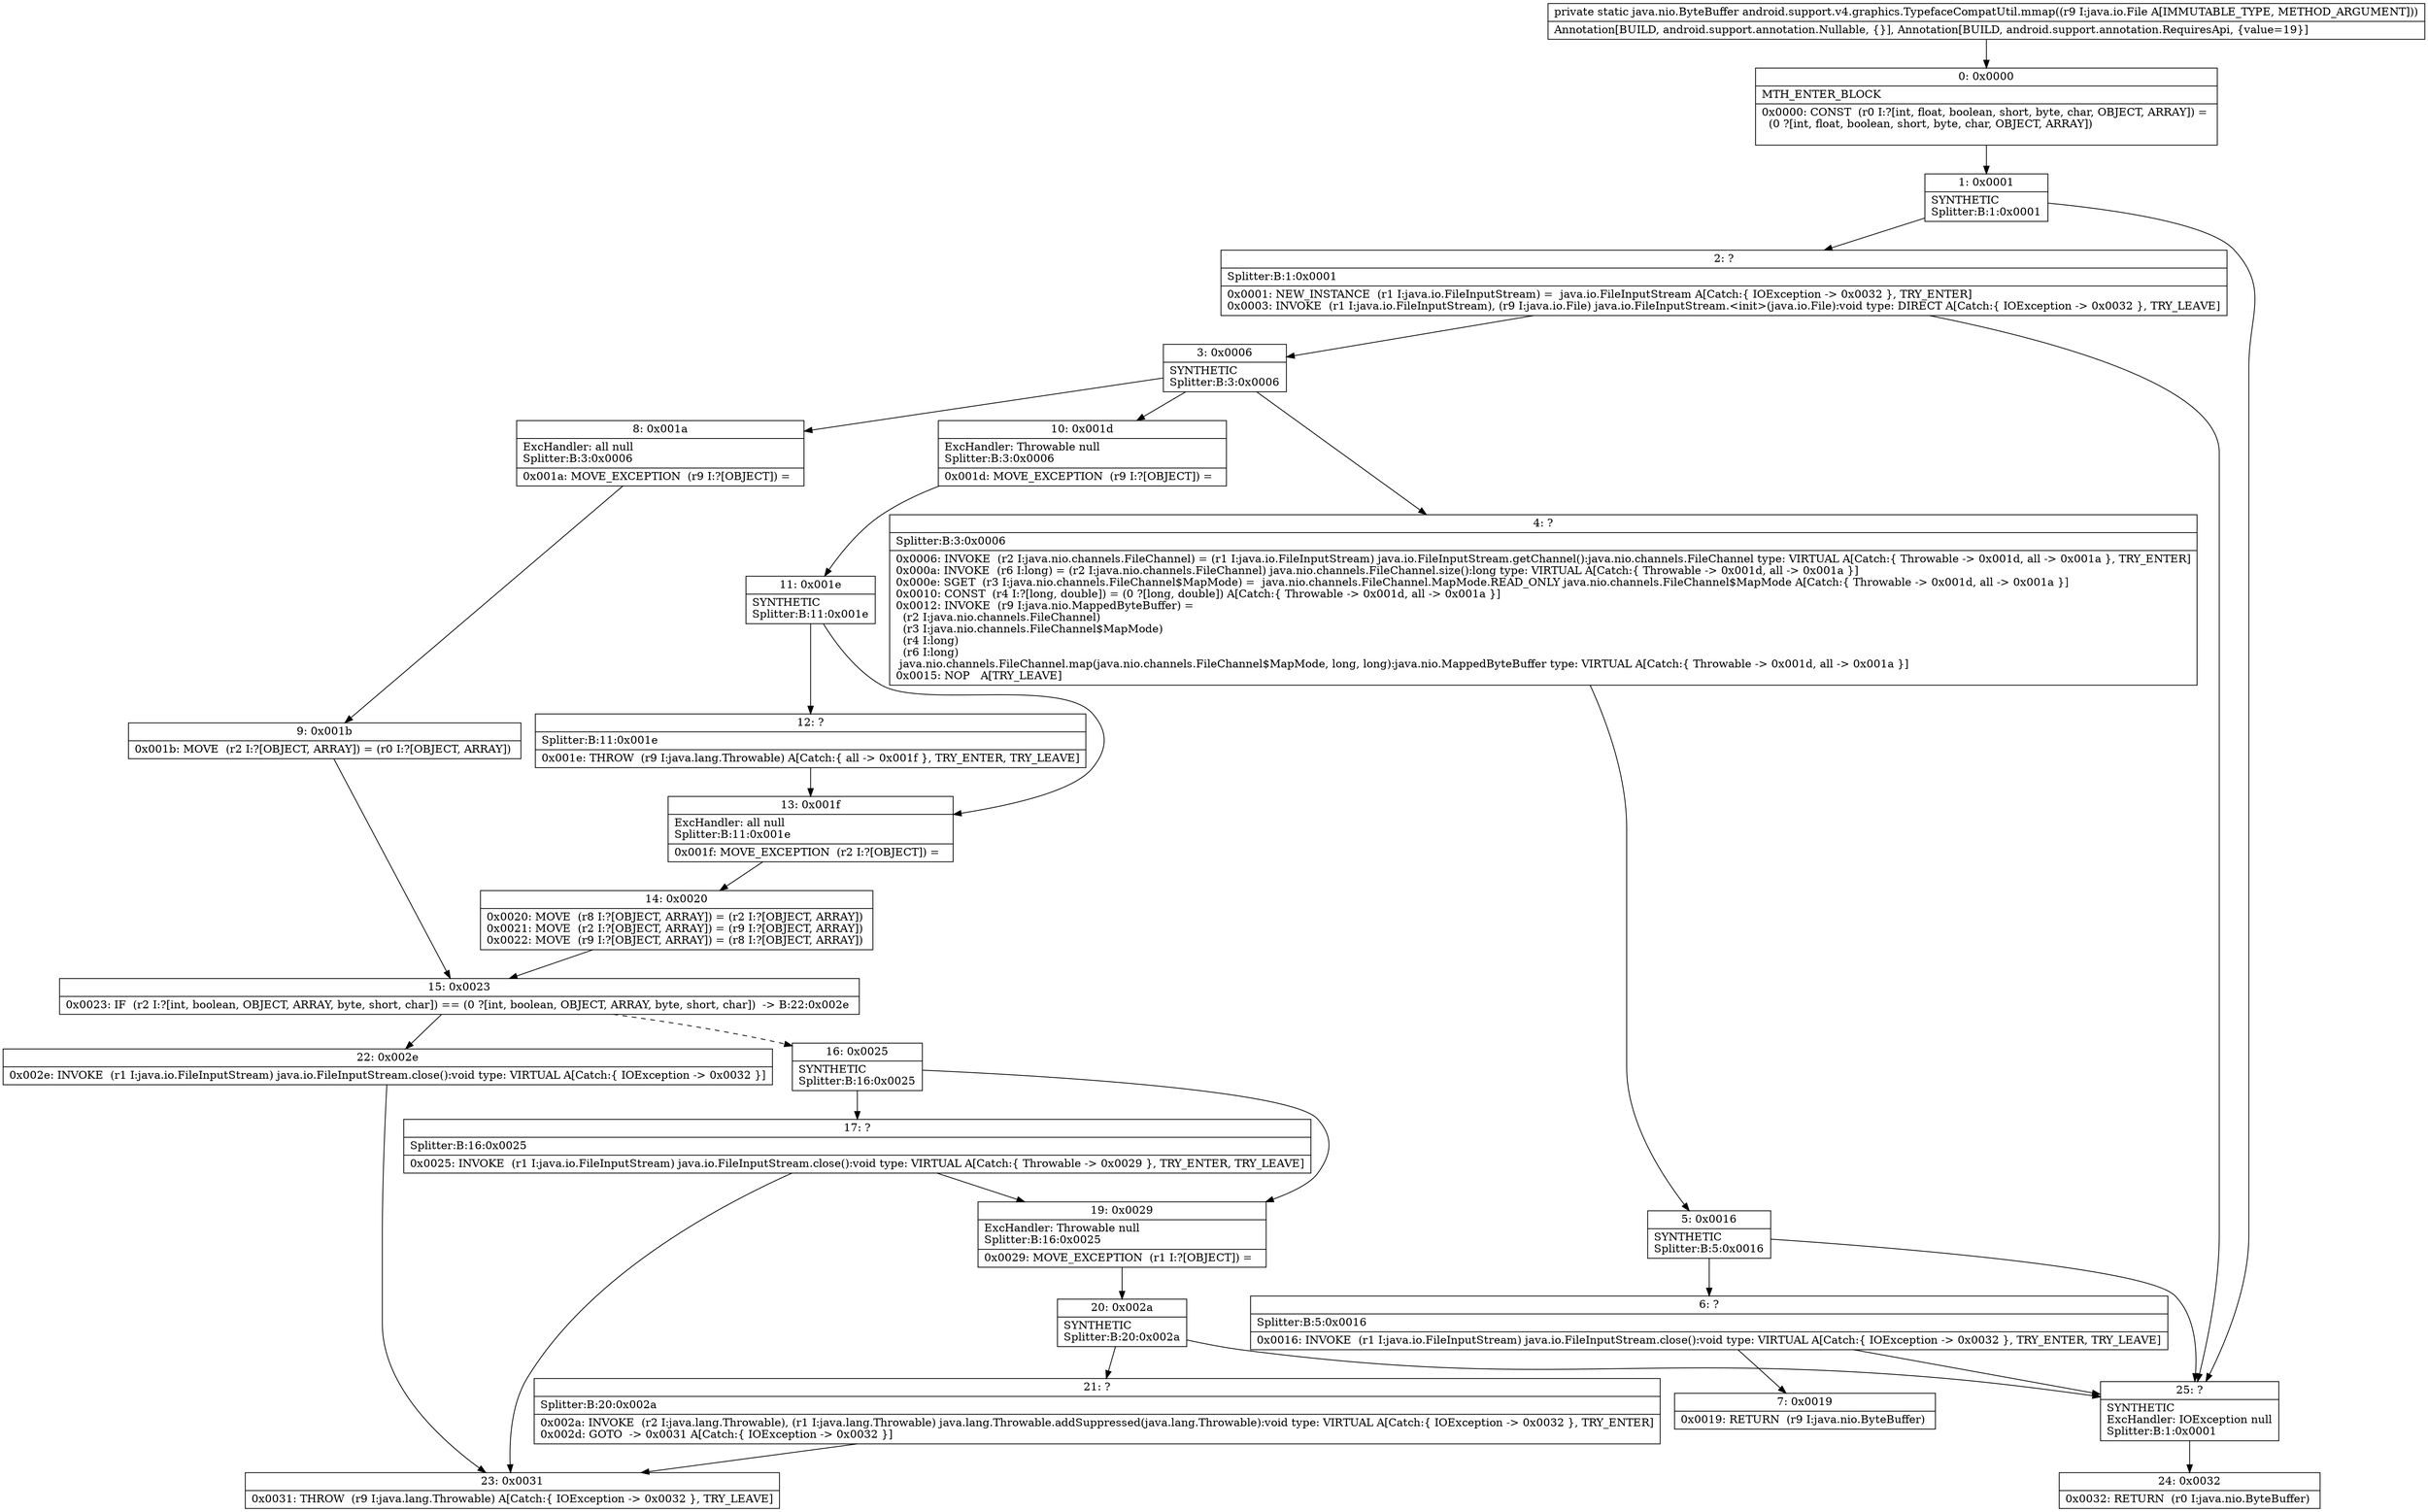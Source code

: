 digraph "CFG forandroid.support.v4.graphics.TypefaceCompatUtil.mmap(Ljava\/io\/File;)Ljava\/nio\/ByteBuffer;" {
Node_0 [shape=record,label="{0\:\ 0x0000|MTH_ENTER_BLOCK\l|0x0000: CONST  (r0 I:?[int, float, boolean, short, byte, char, OBJECT, ARRAY]) = \l  (0 ?[int, float, boolean, short, byte, char, OBJECT, ARRAY])\l \l}"];
Node_1 [shape=record,label="{1\:\ 0x0001|SYNTHETIC\lSplitter:B:1:0x0001\l}"];
Node_2 [shape=record,label="{2\:\ ?|Splitter:B:1:0x0001\l|0x0001: NEW_INSTANCE  (r1 I:java.io.FileInputStream) =  java.io.FileInputStream A[Catch:\{ IOException \-\> 0x0032 \}, TRY_ENTER]\l0x0003: INVOKE  (r1 I:java.io.FileInputStream), (r9 I:java.io.File) java.io.FileInputStream.\<init\>(java.io.File):void type: DIRECT A[Catch:\{ IOException \-\> 0x0032 \}, TRY_LEAVE]\l}"];
Node_3 [shape=record,label="{3\:\ 0x0006|SYNTHETIC\lSplitter:B:3:0x0006\l}"];
Node_4 [shape=record,label="{4\:\ ?|Splitter:B:3:0x0006\l|0x0006: INVOKE  (r2 I:java.nio.channels.FileChannel) = (r1 I:java.io.FileInputStream) java.io.FileInputStream.getChannel():java.nio.channels.FileChannel type: VIRTUAL A[Catch:\{ Throwable \-\> 0x001d, all \-\> 0x001a \}, TRY_ENTER]\l0x000a: INVOKE  (r6 I:long) = (r2 I:java.nio.channels.FileChannel) java.nio.channels.FileChannel.size():long type: VIRTUAL A[Catch:\{ Throwable \-\> 0x001d, all \-\> 0x001a \}]\l0x000e: SGET  (r3 I:java.nio.channels.FileChannel$MapMode) =  java.nio.channels.FileChannel.MapMode.READ_ONLY java.nio.channels.FileChannel$MapMode A[Catch:\{ Throwable \-\> 0x001d, all \-\> 0x001a \}]\l0x0010: CONST  (r4 I:?[long, double]) = (0 ?[long, double]) A[Catch:\{ Throwable \-\> 0x001d, all \-\> 0x001a \}]\l0x0012: INVOKE  (r9 I:java.nio.MappedByteBuffer) = \l  (r2 I:java.nio.channels.FileChannel)\l  (r3 I:java.nio.channels.FileChannel$MapMode)\l  (r4 I:long)\l  (r6 I:long)\l java.nio.channels.FileChannel.map(java.nio.channels.FileChannel$MapMode, long, long):java.nio.MappedByteBuffer type: VIRTUAL A[Catch:\{ Throwable \-\> 0x001d, all \-\> 0x001a \}]\l0x0015: NOP   A[TRY_LEAVE]\l}"];
Node_5 [shape=record,label="{5\:\ 0x0016|SYNTHETIC\lSplitter:B:5:0x0016\l}"];
Node_6 [shape=record,label="{6\:\ ?|Splitter:B:5:0x0016\l|0x0016: INVOKE  (r1 I:java.io.FileInputStream) java.io.FileInputStream.close():void type: VIRTUAL A[Catch:\{ IOException \-\> 0x0032 \}, TRY_ENTER, TRY_LEAVE]\l}"];
Node_7 [shape=record,label="{7\:\ 0x0019|0x0019: RETURN  (r9 I:java.nio.ByteBuffer) \l}"];
Node_8 [shape=record,label="{8\:\ 0x001a|ExcHandler: all null\lSplitter:B:3:0x0006\l|0x001a: MOVE_EXCEPTION  (r9 I:?[OBJECT]) =  \l}"];
Node_9 [shape=record,label="{9\:\ 0x001b|0x001b: MOVE  (r2 I:?[OBJECT, ARRAY]) = (r0 I:?[OBJECT, ARRAY]) \l}"];
Node_10 [shape=record,label="{10\:\ 0x001d|ExcHandler: Throwable null\lSplitter:B:3:0x0006\l|0x001d: MOVE_EXCEPTION  (r9 I:?[OBJECT]) =  \l}"];
Node_11 [shape=record,label="{11\:\ 0x001e|SYNTHETIC\lSplitter:B:11:0x001e\l}"];
Node_12 [shape=record,label="{12\:\ ?|Splitter:B:11:0x001e\l|0x001e: THROW  (r9 I:java.lang.Throwable) A[Catch:\{ all \-\> 0x001f \}, TRY_ENTER, TRY_LEAVE]\l}"];
Node_13 [shape=record,label="{13\:\ 0x001f|ExcHandler: all null\lSplitter:B:11:0x001e\l|0x001f: MOVE_EXCEPTION  (r2 I:?[OBJECT]) =  \l}"];
Node_14 [shape=record,label="{14\:\ 0x0020|0x0020: MOVE  (r8 I:?[OBJECT, ARRAY]) = (r2 I:?[OBJECT, ARRAY]) \l0x0021: MOVE  (r2 I:?[OBJECT, ARRAY]) = (r9 I:?[OBJECT, ARRAY]) \l0x0022: MOVE  (r9 I:?[OBJECT, ARRAY]) = (r8 I:?[OBJECT, ARRAY]) \l}"];
Node_15 [shape=record,label="{15\:\ 0x0023|0x0023: IF  (r2 I:?[int, boolean, OBJECT, ARRAY, byte, short, char]) == (0 ?[int, boolean, OBJECT, ARRAY, byte, short, char])  \-\> B:22:0x002e \l}"];
Node_16 [shape=record,label="{16\:\ 0x0025|SYNTHETIC\lSplitter:B:16:0x0025\l}"];
Node_17 [shape=record,label="{17\:\ ?|Splitter:B:16:0x0025\l|0x0025: INVOKE  (r1 I:java.io.FileInputStream) java.io.FileInputStream.close():void type: VIRTUAL A[Catch:\{ Throwable \-\> 0x0029 \}, TRY_ENTER, TRY_LEAVE]\l}"];
Node_19 [shape=record,label="{19\:\ 0x0029|ExcHandler: Throwable null\lSplitter:B:16:0x0025\l|0x0029: MOVE_EXCEPTION  (r1 I:?[OBJECT]) =  \l}"];
Node_20 [shape=record,label="{20\:\ 0x002a|SYNTHETIC\lSplitter:B:20:0x002a\l}"];
Node_21 [shape=record,label="{21\:\ ?|Splitter:B:20:0x002a\l|0x002a: INVOKE  (r2 I:java.lang.Throwable), (r1 I:java.lang.Throwable) java.lang.Throwable.addSuppressed(java.lang.Throwable):void type: VIRTUAL A[Catch:\{ IOException \-\> 0x0032 \}, TRY_ENTER]\l0x002d: GOTO  \-\> 0x0031 A[Catch:\{ IOException \-\> 0x0032 \}]\l}"];
Node_22 [shape=record,label="{22\:\ 0x002e|0x002e: INVOKE  (r1 I:java.io.FileInputStream) java.io.FileInputStream.close():void type: VIRTUAL A[Catch:\{ IOException \-\> 0x0032 \}]\l}"];
Node_23 [shape=record,label="{23\:\ 0x0031|0x0031: THROW  (r9 I:java.lang.Throwable) A[Catch:\{ IOException \-\> 0x0032 \}, TRY_LEAVE]\l}"];
Node_24 [shape=record,label="{24\:\ 0x0032|0x0032: RETURN  (r0 I:java.nio.ByteBuffer) \l}"];
Node_25 [shape=record,label="{25\:\ ?|SYNTHETIC\lExcHandler: IOException null\lSplitter:B:1:0x0001\l}"];
MethodNode[shape=record,label="{private static java.nio.ByteBuffer android.support.v4.graphics.TypefaceCompatUtil.mmap((r9 I:java.io.File A[IMMUTABLE_TYPE, METHOD_ARGUMENT]))  | Annotation[BUILD, android.support.annotation.Nullable, \{\}], Annotation[BUILD, android.support.annotation.RequiresApi, \{value=19\}]\l}"];
MethodNode -> Node_0;
Node_0 -> Node_1;
Node_1 -> Node_2;
Node_1 -> Node_25;
Node_2 -> Node_3;
Node_2 -> Node_25;
Node_3 -> Node_4;
Node_3 -> Node_10;
Node_3 -> Node_8;
Node_4 -> Node_5;
Node_5 -> Node_6;
Node_5 -> Node_25;
Node_6 -> Node_7;
Node_6 -> Node_25;
Node_8 -> Node_9;
Node_9 -> Node_15;
Node_10 -> Node_11;
Node_11 -> Node_12;
Node_11 -> Node_13;
Node_12 -> Node_13;
Node_13 -> Node_14;
Node_14 -> Node_15;
Node_15 -> Node_16[style=dashed];
Node_15 -> Node_22;
Node_16 -> Node_17;
Node_16 -> Node_19;
Node_17 -> Node_19;
Node_17 -> Node_23;
Node_19 -> Node_20;
Node_20 -> Node_21;
Node_20 -> Node_25;
Node_21 -> Node_23;
Node_22 -> Node_23;
Node_25 -> Node_24;
}

